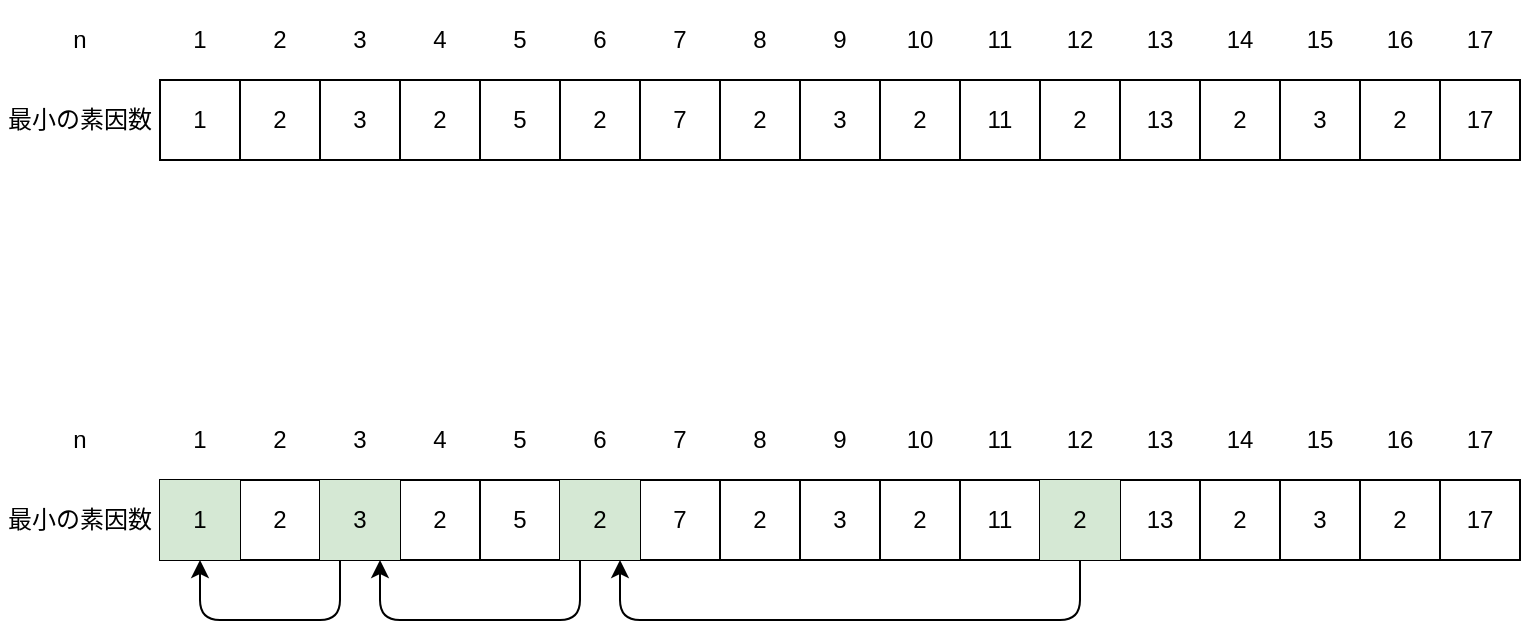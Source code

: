 <mxfile version="14.3.1" type="embed">
    <diagram id="l3cg9uylaJTImFwDpk-j" name="ページ1">
        <mxGraphModel dx="1021" dy="492" grid="1" gridSize="10" guides="1" tooltips="1" connect="1" arrows="1" fold="1" page="1" pageScale="1" pageWidth="827" pageHeight="1169" math="0" shadow="0">
            <root>
                <mxCell id="0"/>
                <mxCell id="1" parent="0"/>
                <mxCell id="634" value="" style="rounded=0;whiteSpace=wrap;html=1;fillColor=none;strokeColor=none;" vertex="1" parent="1">
                    <mxGeometry x="560" y="280" width="40" height="40" as="geometry"/>
                </mxCell>
                <mxCell id="637" value="" style="rounded=0;whiteSpace=wrap;html=1;fillColor=none;strokeColor=none;" vertex="1" parent="1">
                    <mxGeometry x="320" y="280" width="40" height="40" as="geometry"/>
                </mxCell>
                <mxCell id="639" value="" style="rounded=0;whiteSpace=wrap;html=1;fillColor=none;strokeColor=none;" vertex="1" parent="1">
                    <mxGeometry x="200" y="280" width="40" height="40" as="geometry"/>
                </mxCell>
                <mxCell id="643" value="" style="rounded=0;whiteSpace=wrap;html=1;fillColor=none;strokeColor=none;" vertex="1" parent="1">
                    <mxGeometry x="120" y="280" width="40" height="40" as="geometry"/>
                </mxCell>
                <mxCell id="369" value="最小の素因数" style="rounded=0;whiteSpace=wrap;html=1;fillColor=none;strokeColor=none;" parent="1" vertex="1">
                    <mxGeometry x="40" y="80" width="80" height="40" as="geometry"/>
                </mxCell>
                <mxCell id="370" value="" style="group" parent="1" vertex="1" connectable="0">
                    <mxGeometry x="120" y="40" width="680" height="40" as="geometry"/>
                </mxCell>
                <mxCell id="371" value="17" style="rounded=0;whiteSpace=wrap;html=1;fillColor=none;strokeColor=none;" parent="370" vertex="1">
                    <mxGeometry x="640" width="40" height="40" as="geometry"/>
                </mxCell>
                <mxCell id="372" value="1" style="rounded=0;whiteSpace=wrap;html=1;fillColor=none;strokeColor=none;" parent="370" vertex="1">
                    <mxGeometry width="40" height="40" as="geometry"/>
                </mxCell>
                <mxCell id="373" value="2" style="rounded=0;whiteSpace=wrap;html=1;fillColor=none;strokeColor=none;" parent="370" vertex="1">
                    <mxGeometry x="40" width="40" height="40" as="geometry"/>
                </mxCell>
                <mxCell id="374" value="3" style="rounded=0;whiteSpace=wrap;html=1;fillColor=none;strokeColor=none;" parent="370" vertex="1">
                    <mxGeometry x="80" width="40" height="40" as="geometry"/>
                </mxCell>
                <mxCell id="375" value="4" style="rounded=0;whiteSpace=wrap;html=1;fillColor=none;strokeColor=none;" parent="370" vertex="1">
                    <mxGeometry x="120" width="40" height="40" as="geometry"/>
                </mxCell>
                <mxCell id="376" value="5" style="rounded=0;whiteSpace=wrap;html=1;fillColor=none;strokeColor=none;" parent="370" vertex="1">
                    <mxGeometry x="160" width="40" height="40" as="geometry"/>
                </mxCell>
                <mxCell id="377" value="6" style="rounded=0;whiteSpace=wrap;html=1;fillColor=none;strokeColor=none;" parent="370" vertex="1">
                    <mxGeometry x="200" width="40" height="40" as="geometry"/>
                </mxCell>
                <mxCell id="378" value="7" style="rounded=0;whiteSpace=wrap;html=1;fillColor=none;strokeColor=none;" parent="370" vertex="1">
                    <mxGeometry x="240" width="40" height="40" as="geometry"/>
                </mxCell>
                <mxCell id="379" value="8" style="rounded=0;whiteSpace=wrap;html=1;fillColor=none;strokeColor=none;" parent="370" vertex="1">
                    <mxGeometry x="280" width="40" height="40" as="geometry"/>
                </mxCell>
                <mxCell id="380" value="9" style="rounded=0;whiteSpace=wrap;html=1;fillColor=none;strokeColor=none;" parent="370" vertex="1">
                    <mxGeometry x="320" width="40" height="40" as="geometry"/>
                </mxCell>
                <mxCell id="381" value="10" style="rounded=0;whiteSpace=wrap;html=1;fillColor=none;strokeColor=none;" parent="370" vertex="1">
                    <mxGeometry x="360" width="40" height="40" as="geometry"/>
                </mxCell>
                <mxCell id="382" value="11" style="rounded=0;whiteSpace=wrap;html=1;fillColor=none;strokeColor=none;" parent="370" vertex="1">
                    <mxGeometry x="400" width="40" height="40" as="geometry"/>
                </mxCell>
                <mxCell id="383" value="12" style="rounded=0;whiteSpace=wrap;html=1;fillColor=none;strokeColor=none;" parent="370" vertex="1">
                    <mxGeometry x="440" width="40" height="40" as="geometry"/>
                </mxCell>
                <mxCell id="384" value="13" style="rounded=0;whiteSpace=wrap;html=1;fillColor=none;strokeColor=none;" parent="370" vertex="1">
                    <mxGeometry x="480" width="40" height="40" as="geometry"/>
                </mxCell>
                <mxCell id="385" value="14" style="rounded=0;whiteSpace=wrap;html=1;fillColor=none;strokeColor=none;" parent="370" vertex="1">
                    <mxGeometry x="520" width="40" height="40" as="geometry"/>
                </mxCell>
                <mxCell id="386" value="15" style="rounded=0;whiteSpace=wrap;html=1;fillColor=none;strokeColor=none;" parent="370" vertex="1">
                    <mxGeometry x="560" width="40" height="40" as="geometry"/>
                </mxCell>
                <mxCell id="387" value="16" style="rounded=0;whiteSpace=wrap;html=1;fillColor=none;strokeColor=none;" parent="370" vertex="1">
                    <mxGeometry x="600" width="40" height="40" as="geometry"/>
                </mxCell>
                <mxCell id="502" value="" style="shape=table;html=1;whiteSpace=wrap;startSize=0;container=1;collapsible=0;childLayout=tableLayout;strokeWidth=1;fontSize=24;" vertex="1" parent="1">
                    <mxGeometry x="120" y="80" width="680" height="40" as="geometry"/>
                </mxCell>
                <mxCell id="503" value="" style="shape=partialRectangle;html=1;whiteSpace=wrap;collapsible=0;dropTarget=0;pointerEvents=0;fillColor=none;top=0;left=0;bottom=0;right=0;points=[[0,0.5],[1,0.5]];portConstraint=eastwest;" vertex="1" parent="502">
                    <mxGeometry width="680" height="40" as="geometry"/>
                </mxCell>
                <mxCell id="504" value="1" style="shape=partialRectangle;html=1;whiteSpace=wrap;connectable=0;fillColor=none;top=0;left=0;bottom=0;right=0;overflow=hidden;" vertex="1" parent="503">
                    <mxGeometry width="40" height="40" as="geometry"/>
                </mxCell>
                <mxCell id="505" value="&lt;span&gt;2&lt;/span&gt;" style="shape=partialRectangle;html=1;whiteSpace=wrap;connectable=0;fillColor=none;top=0;left=0;bottom=0;right=0;overflow=hidden;" vertex="1" parent="503">
                    <mxGeometry x="40" width="40" height="40" as="geometry"/>
                </mxCell>
                <mxCell id="506" value="&lt;span&gt;3&lt;/span&gt;" style="shape=partialRectangle;html=1;whiteSpace=wrap;connectable=0;fillColor=none;top=0;left=0;bottom=0;right=0;overflow=hidden;" vertex="1" parent="503">
                    <mxGeometry x="80" width="40" height="40" as="geometry"/>
                </mxCell>
                <mxCell id="507" value="2" style="shape=partialRectangle;html=1;whiteSpace=wrap;connectable=0;fillColor=none;top=0;left=0;bottom=0;right=0;overflow=hidden;" vertex="1" parent="503">
                    <mxGeometry x="120" width="40" height="40" as="geometry"/>
                </mxCell>
                <mxCell id="508" value="5" style="shape=partialRectangle;html=1;whiteSpace=wrap;connectable=0;fillColor=none;top=0;left=0;bottom=0;right=0;overflow=hidden;" vertex="1" parent="503">
                    <mxGeometry x="160" width="40" height="40" as="geometry"/>
                </mxCell>
                <mxCell id="509" value="&lt;span&gt;2&lt;/span&gt;" style="shape=partialRectangle;html=1;whiteSpace=wrap;connectable=0;fillColor=none;top=0;left=0;bottom=0;right=0;overflow=hidden;" vertex="1" parent="503">
                    <mxGeometry x="200" width="40" height="40" as="geometry"/>
                </mxCell>
                <mxCell id="510" value="7" style="shape=partialRectangle;html=1;whiteSpace=wrap;connectable=0;fillColor=none;top=0;left=0;bottom=0;right=0;overflow=hidden;" vertex="1" parent="503">
                    <mxGeometry x="240" width="40" height="40" as="geometry"/>
                </mxCell>
                <mxCell id="511" value="&lt;span&gt;2&lt;/span&gt;" style="shape=partialRectangle;html=1;whiteSpace=wrap;connectable=0;fillColor=none;top=0;left=0;bottom=0;right=0;overflow=hidden;" vertex="1" parent="503">
                    <mxGeometry x="280" width="40" height="40" as="geometry"/>
                </mxCell>
                <mxCell id="512" value="3" style="shape=partialRectangle;html=1;whiteSpace=wrap;connectable=0;fillColor=none;top=0;left=0;bottom=0;right=0;overflow=hidden;" vertex="1" parent="503">
                    <mxGeometry x="320" width="40" height="40" as="geometry"/>
                </mxCell>
                <mxCell id="513" value="&lt;span&gt;2&lt;/span&gt;" style="shape=partialRectangle;html=1;whiteSpace=wrap;connectable=0;fillColor=none;top=0;left=0;bottom=0;right=0;overflow=hidden;" vertex="1" parent="503">
                    <mxGeometry x="360" width="40" height="40" as="geometry"/>
                </mxCell>
                <mxCell id="514" value="11" style="shape=partialRectangle;html=1;whiteSpace=wrap;connectable=0;fillColor=none;top=0;left=0;bottom=0;right=0;overflow=hidden;" vertex="1" parent="503">
                    <mxGeometry x="400" width="40" height="40" as="geometry"/>
                </mxCell>
                <mxCell id="515" value="&lt;span&gt;2&lt;/span&gt;" style="shape=partialRectangle;html=1;whiteSpace=wrap;connectable=0;fillColor=none;top=0;left=0;bottom=0;right=0;overflow=hidden;" vertex="1" parent="503">
                    <mxGeometry x="440" width="40" height="40" as="geometry"/>
                </mxCell>
                <mxCell id="516" value="13" style="shape=partialRectangle;html=1;whiteSpace=wrap;connectable=0;fillColor=none;top=0;left=0;bottom=0;right=0;overflow=hidden;" vertex="1" parent="503">
                    <mxGeometry x="480" width="40" height="40" as="geometry"/>
                </mxCell>
                <mxCell id="517" value="&lt;span&gt;2&lt;/span&gt;" style="shape=partialRectangle;html=1;whiteSpace=wrap;connectable=0;fillColor=none;top=0;left=0;bottom=0;right=0;overflow=hidden;" vertex="1" parent="503">
                    <mxGeometry x="520" width="40" height="40" as="geometry"/>
                </mxCell>
                <mxCell id="518" value="3" style="shape=partialRectangle;html=1;whiteSpace=wrap;connectable=0;fillColor=none;top=0;left=0;bottom=0;right=0;overflow=hidden;" vertex="1" parent="503">
                    <mxGeometry x="560" width="40" height="40" as="geometry"/>
                </mxCell>
                <mxCell id="519" value="&lt;span&gt;2&lt;/span&gt;" style="shape=partialRectangle;html=1;whiteSpace=wrap;connectable=0;fillColor=none;top=0;left=0;bottom=0;right=0;overflow=hidden;" vertex="1" parent="503">
                    <mxGeometry x="600" width="40" height="40" as="geometry"/>
                </mxCell>
                <mxCell id="520" value="17" style="shape=partialRectangle;html=1;whiteSpace=wrap;connectable=0;fillColor=none;top=0;left=0;bottom=0;right=0;overflow=hidden;" vertex="1" parent="503">
                    <mxGeometry x="640" width="40" height="40" as="geometry"/>
                </mxCell>
                <mxCell id="593" value="最小の素因数" style="rounded=0;whiteSpace=wrap;html=1;fillColor=none;strokeColor=none;" vertex="1" parent="1">
                    <mxGeometry x="40" y="280" width="80" height="40" as="geometry"/>
                </mxCell>
                <mxCell id="594" value="" style="group" vertex="1" connectable="0" parent="1">
                    <mxGeometry x="120" y="240" width="680" height="40" as="geometry"/>
                </mxCell>
                <mxCell id="595" value="17" style="rounded=0;whiteSpace=wrap;html=1;fillColor=none;strokeColor=none;" vertex="1" parent="594">
                    <mxGeometry x="640" width="40" height="40" as="geometry"/>
                </mxCell>
                <mxCell id="596" value="1" style="rounded=0;whiteSpace=wrap;html=1;fillColor=none;strokeColor=none;" vertex="1" parent="594">
                    <mxGeometry width="40" height="40" as="geometry"/>
                </mxCell>
                <mxCell id="597" value="2" style="rounded=0;whiteSpace=wrap;html=1;fillColor=none;strokeColor=none;" vertex="1" parent="594">
                    <mxGeometry x="40" width="40" height="40" as="geometry"/>
                </mxCell>
                <mxCell id="598" value="3" style="rounded=0;whiteSpace=wrap;html=1;fillColor=none;strokeColor=none;" vertex="1" parent="594">
                    <mxGeometry x="80" width="40" height="40" as="geometry"/>
                </mxCell>
                <mxCell id="599" value="4" style="rounded=0;whiteSpace=wrap;html=1;fillColor=none;strokeColor=none;" vertex="1" parent="594">
                    <mxGeometry x="120" width="40" height="40" as="geometry"/>
                </mxCell>
                <mxCell id="600" value="5" style="rounded=0;whiteSpace=wrap;html=1;fillColor=none;strokeColor=none;" vertex="1" parent="594">
                    <mxGeometry x="160" width="40" height="40" as="geometry"/>
                </mxCell>
                <mxCell id="601" value="6" style="rounded=0;whiteSpace=wrap;html=1;fillColor=none;strokeColor=none;" vertex="1" parent="594">
                    <mxGeometry x="200" width="40" height="40" as="geometry"/>
                </mxCell>
                <mxCell id="602" value="7" style="rounded=0;whiteSpace=wrap;html=1;fillColor=none;strokeColor=none;" vertex="1" parent="594">
                    <mxGeometry x="240" width="40" height="40" as="geometry"/>
                </mxCell>
                <mxCell id="603" value="8" style="rounded=0;whiteSpace=wrap;html=1;fillColor=none;strokeColor=none;" vertex="1" parent="594">
                    <mxGeometry x="280" width="40" height="40" as="geometry"/>
                </mxCell>
                <mxCell id="604" value="9" style="rounded=0;whiteSpace=wrap;html=1;fillColor=none;strokeColor=none;" vertex="1" parent="594">
                    <mxGeometry x="320" width="40" height="40" as="geometry"/>
                </mxCell>
                <mxCell id="605" value="10" style="rounded=0;whiteSpace=wrap;html=1;fillColor=none;strokeColor=none;" vertex="1" parent="594">
                    <mxGeometry x="360" width="40" height="40" as="geometry"/>
                </mxCell>
                <mxCell id="606" value="11" style="rounded=0;whiteSpace=wrap;html=1;fillColor=none;strokeColor=none;" vertex="1" parent="594">
                    <mxGeometry x="400" width="40" height="40" as="geometry"/>
                </mxCell>
                <mxCell id="607" value="12" style="rounded=0;whiteSpace=wrap;html=1;fillColor=none;strokeColor=none;" vertex="1" parent="594">
                    <mxGeometry x="440" width="40" height="40" as="geometry"/>
                </mxCell>
                <mxCell id="608" value="13" style="rounded=0;whiteSpace=wrap;html=1;fillColor=none;strokeColor=none;" vertex="1" parent="594">
                    <mxGeometry x="480" width="40" height="40" as="geometry"/>
                </mxCell>
                <mxCell id="609" value="14" style="rounded=0;whiteSpace=wrap;html=1;fillColor=none;strokeColor=none;" vertex="1" parent="594">
                    <mxGeometry x="520" width="40" height="40" as="geometry"/>
                </mxCell>
                <mxCell id="610" value="15" style="rounded=0;whiteSpace=wrap;html=1;fillColor=none;strokeColor=none;" vertex="1" parent="594">
                    <mxGeometry x="560" width="40" height="40" as="geometry"/>
                </mxCell>
                <mxCell id="611" value="16" style="rounded=0;whiteSpace=wrap;html=1;fillColor=none;strokeColor=none;" vertex="1" parent="594">
                    <mxGeometry x="600" width="40" height="40" as="geometry"/>
                </mxCell>
                <mxCell id="612" value="" style="shape=table;html=1;whiteSpace=wrap;startSize=0;container=1;collapsible=0;childLayout=tableLayout;strokeWidth=1;fontSize=24;" vertex="1" parent="1">
                    <mxGeometry x="120" y="280" width="680" height="40" as="geometry"/>
                </mxCell>
                <mxCell id="613" value="" style="shape=partialRectangle;html=1;whiteSpace=wrap;collapsible=0;dropTarget=0;pointerEvents=0;fillColor=none;top=0;left=0;bottom=0;right=0;points=[[0,0.5],[1,0.5]];portConstraint=eastwest;" vertex="1" parent="612">
                    <mxGeometry width="680" height="40" as="geometry"/>
                </mxCell>
                <mxCell id="614" value="1" style="shape=partialRectangle;html=1;whiteSpace=wrap;connectable=0;fillColor=#d5e8d4;top=0;left=0;bottom=0;right=0;overflow=hidden;strokeColor=#82b366;" vertex="1" parent="613">
                    <mxGeometry width="40" height="40" as="geometry"/>
                </mxCell>
                <mxCell id="615" value="&lt;span&gt;2&lt;/span&gt;" style="shape=partialRectangle;html=1;whiteSpace=wrap;connectable=0;fillColor=none;top=0;left=0;bottom=0;right=0;overflow=hidden;" vertex="1" parent="613">
                    <mxGeometry x="40" width="40" height="40" as="geometry"/>
                </mxCell>
                <mxCell id="616" value="&lt;span&gt;3&lt;/span&gt;" style="shape=partialRectangle;html=1;whiteSpace=wrap;connectable=0;fillColor=#d5e8d4;top=0;left=0;bottom=0;right=0;overflow=hidden;strokeColor=#82b366;" vertex="1" parent="613">
                    <mxGeometry x="80" width="40" height="40" as="geometry"/>
                </mxCell>
                <mxCell id="617" value="2" style="shape=partialRectangle;html=1;whiteSpace=wrap;connectable=0;fillColor=none;top=0;left=0;bottom=0;right=0;overflow=hidden;" vertex="1" parent="613">
                    <mxGeometry x="120" width="40" height="40" as="geometry"/>
                </mxCell>
                <mxCell id="618" value="5" style="shape=partialRectangle;html=1;whiteSpace=wrap;connectable=0;fillColor=none;top=0;left=0;bottom=0;right=0;overflow=hidden;" vertex="1" parent="613">
                    <mxGeometry x="160" width="40" height="40" as="geometry"/>
                </mxCell>
                <mxCell id="619" value="&lt;span&gt;2&lt;/span&gt;" style="shape=partialRectangle;html=1;whiteSpace=wrap;connectable=0;fillColor=#d5e8d4;top=0;left=0;bottom=0;right=0;overflow=hidden;strokeColor=#82b366;" vertex="1" parent="613">
                    <mxGeometry x="200" width="40" height="40" as="geometry"/>
                </mxCell>
                <mxCell id="620" value="7" style="shape=partialRectangle;html=1;whiteSpace=wrap;connectable=0;fillColor=none;top=0;left=0;bottom=0;right=0;overflow=hidden;" vertex="1" parent="613">
                    <mxGeometry x="240" width="40" height="40" as="geometry"/>
                </mxCell>
                <mxCell id="621" value="&lt;span&gt;2&lt;/span&gt;" style="shape=partialRectangle;html=1;whiteSpace=wrap;connectable=0;fillColor=none;top=0;left=0;bottom=0;right=0;overflow=hidden;" vertex="1" parent="613">
                    <mxGeometry x="280" width="40" height="40" as="geometry"/>
                </mxCell>
                <mxCell id="622" value="3" style="shape=partialRectangle;html=1;whiteSpace=wrap;connectable=0;fillColor=none;top=0;left=0;bottom=0;right=0;overflow=hidden;" vertex="1" parent="613">
                    <mxGeometry x="320" width="40" height="40" as="geometry"/>
                </mxCell>
                <mxCell id="623" value="&lt;span&gt;2&lt;/span&gt;" style="shape=partialRectangle;html=1;whiteSpace=wrap;connectable=0;fillColor=none;top=0;left=0;bottom=0;right=0;overflow=hidden;" vertex="1" parent="613">
                    <mxGeometry x="360" width="40" height="40" as="geometry"/>
                </mxCell>
                <mxCell id="624" value="11" style="shape=partialRectangle;html=1;whiteSpace=wrap;connectable=0;fillColor=none;top=0;left=0;bottom=0;right=0;overflow=hidden;" vertex="1" parent="613">
                    <mxGeometry x="400" width="40" height="40" as="geometry"/>
                </mxCell>
                <mxCell id="625" value="&lt;span&gt;2&lt;/span&gt;" style="shape=partialRectangle;html=1;whiteSpace=wrap;connectable=0;fillColor=#d5e8d4;top=0;left=0;bottom=0;right=0;overflow=hidden;strokeColor=#82b366;" vertex="1" parent="613">
                    <mxGeometry x="440" width="40" height="40" as="geometry"/>
                </mxCell>
                <mxCell id="626" value="13" style="shape=partialRectangle;html=1;whiteSpace=wrap;connectable=0;fillColor=none;top=0;left=0;bottom=0;right=0;overflow=hidden;" vertex="1" parent="613">
                    <mxGeometry x="480" width="40" height="40" as="geometry"/>
                </mxCell>
                <mxCell id="627" value="&lt;span&gt;2&lt;/span&gt;" style="shape=partialRectangle;html=1;whiteSpace=wrap;connectable=0;fillColor=none;top=0;left=0;bottom=0;right=0;overflow=hidden;" vertex="1" parent="613">
                    <mxGeometry x="520" width="40" height="40" as="geometry"/>
                </mxCell>
                <mxCell id="628" value="3" style="shape=partialRectangle;html=1;whiteSpace=wrap;connectable=0;fillColor=none;top=0;left=0;bottom=0;right=0;overflow=hidden;" vertex="1" parent="613">
                    <mxGeometry x="560" width="40" height="40" as="geometry"/>
                </mxCell>
                <mxCell id="629" value="&lt;span&gt;2&lt;/span&gt;" style="shape=partialRectangle;html=1;whiteSpace=wrap;connectable=0;fillColor=none;top=0;left=0;bottom=0;right=0;overflow=hidden;" vertex="1" parent="613">
                    <mxGeometry x="600" width="40" height="40" as="geometry"/>
                </mxCell>
                <mxCell id="630" value="17" style="shape=partialRectangle;html=1;whiteSpace=wrap;connectable=0;fillColor=none;top=0;left=0;bottom=0;right=0;overflow=hidden;" vertex="1" parent="613">
                    <mxGeometry x="640" width="40" height="40" as="geometry"/>
                </mxCell>
                <mxCell id="631" value="n" style="rounded=0;whiteSpace=wrap;html=1;fillColor=none;strokeColor=none;" vertex="1" parent="1">
                    <mxGeometry x="40" y="40" width="80" height="40" as="geometry"/>
                </mxCell>
                <mxCell id="632" value="n" style="rounded=0;whiteSpace=wrap;html=1;fillColor=none;strokeColor=none;" vertex="1" parent="1">
                    <mxGeometry x="40" y="240" width="80" height="40" as="geometry"/>
                </mxCell>
                <mxCell id="635" value="" style="endArrow=classic;html=1;exitX=0.5;exitY=1;exitDx=0;exitDy=0;edgeStyle=orthogonalEdgeStyle;entryX=0.75;entryY=1;entryDx=0;entryDy=0;" edge="1" parent="1" source="634" target="637">
                    <mxGeometry width="50" height="50" relative="1" as="geometry">
                        <mxPoint x="530" y="320" as="sourcePoint"/>
                        <mxPoint x="460" y="350" as="targetPoint"/>
                        <Array as="points">
                            <mxPoint x="580" y="350"/>
                            <mxPoint x="350" y="350"/>
                        </Array>
                    </mxGeometry>
                </mxCell>
                <mxCell id="640" value="" style="endArrow=classic;html=1;exitX=0.25;exitY=1;exitDx=0;exitDy=0;edgeStyle=orthogonalEdgeStyle;entryX=0.75;entryY=1;entryDx=0;entryDy=0;" edge="1" parent="1" source="637" target="639">
                    <mxGeometry width="50" height="50" relative="1" as="geometry">
                        <mxPoint x="310" y="330" as="sourcePoint"/>
                        <mxPoint x="230" y="320" as="targetPoint"/>
                        <Array as="points">
                            <mxPoint x="330" y="350"/>
                            <mxPoint x="230" y="350"/>
                        </Array>
                    </mxGeometry>
                </mxCell>
                <mxCell id="642" value="" style="endArrow=classic;html=1;exitX=0.25;exitY=1;exitDx=0;exitDy=0;edgeStyle=orthogonalEdgeStyle;entryX=0.5;entryY=1;entryDx=0;entryDy=0;" edge="1" parent="1" source="639" target="643">
                    <mxGeometry width="50" height="50" relative="1" as="geometry">
                        <mxPoint x="210" y="320" as="sourcePoint"/>
                        <mxPoint x="130" y="330" as="targetPoint"/>
                        <Array as="points">
                            <mxPoint x="210" y="350"/>
                            <mxPoint x="140" y="350"/>
                        </Array>
                    </mxGeometry>
                </mxCell>
            </root>
        </mxGraphModel>
    </diagram>
</mxfile>